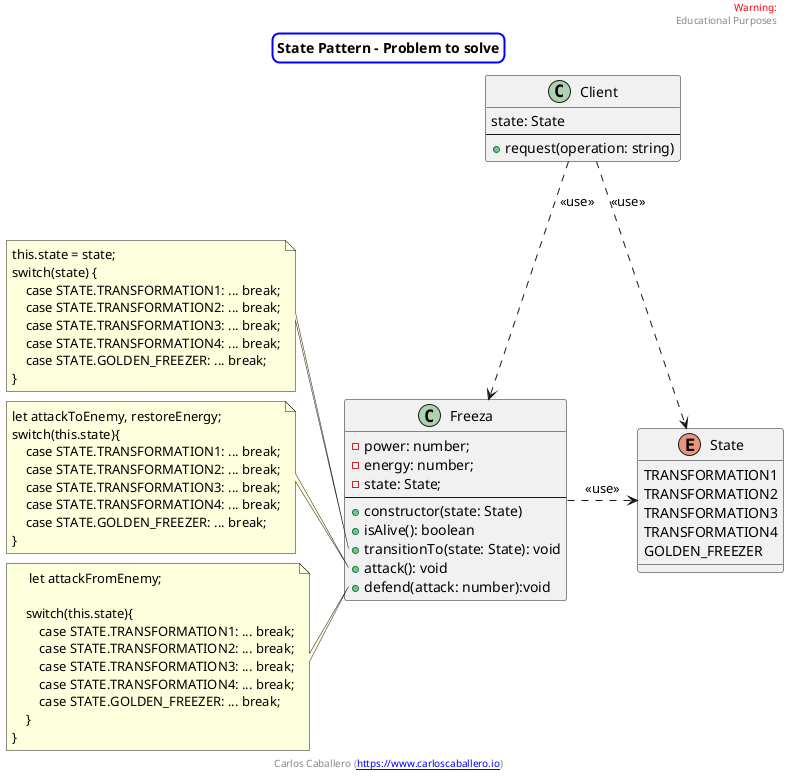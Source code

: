 @startuml

skinparam titleBorderRoundCorner 15
skinparam titleBorderThickness 2
skinparam titleBorderColor blue

title State Pattern - Problem to solve

header
<font color=red>Warning:</font>
Educational Purposes
endheader

center footer Carlos Caballero ([[https://www.carloscaballero.io https://www.carloscaballero.io]])



"Client" -[dashed]-> State : "<<use>>"
"Client" -[dashed]-> Freeza : "<<use>>"
Freeza -[dashed]> State : "<<use>>"

enum State {
    TRANSFORMATION1
    TRANSFORMATION2
    TRANSFORMATION3
    TRANSFORMATION4
    GOLDEN_FREEZER
}
class Client {
    state: State
    --
    + request(operation: string)
}

class Freeza {
    - power: number;
    - energy: number;
    - state: State;
    --
    + constructor(state: State)
    + isAlive(): boolean
    + transitionTo(state: State): void
    + attack(): void 
    + defend(attack: number):void       
}

note left of Freeza::transitionTo
        this.state = state;
        switch(state) {
            case STATE.TRANSFORMATION1: ... break;
            case STATE.TRANSFORMATION2: ... break;
            case STATE.TRANSFORMATION3: ... break;
            case STATE.TRANSFORMATION4: ... break;
            case STATE.GOLDEN_FREEZER: ... break;
        }
end note


note left of Freeza::attack 
    let attackToEnemy, restoreEnergy;
    switch(this.state){
        case STATE.TRANSFORMATION1: ... break;
        case STATE.TRANSFORMATION2: ... break;
        case STATE.TRANSFORMATION3: ... break;
        case STATE.TRANSFORMATION4: ... break;
        case STATE.GOLDEN_FREEZER: ... break;
    }
end note

note left of Freeza::defend 
     let attackFromEnemy;

    switch(this.state){
        case STATE.TRANSFORMATION1: ... break;
        case STATE.TRANSFORMATION2: ... break;
        case STATE.TRANSFORMATION3: ... break;
        case STATE.TRANSFORMATION4: ... break;
        case STATE.GOLDEN_FREEZER: ... break;
    }
}
end note


@enduml